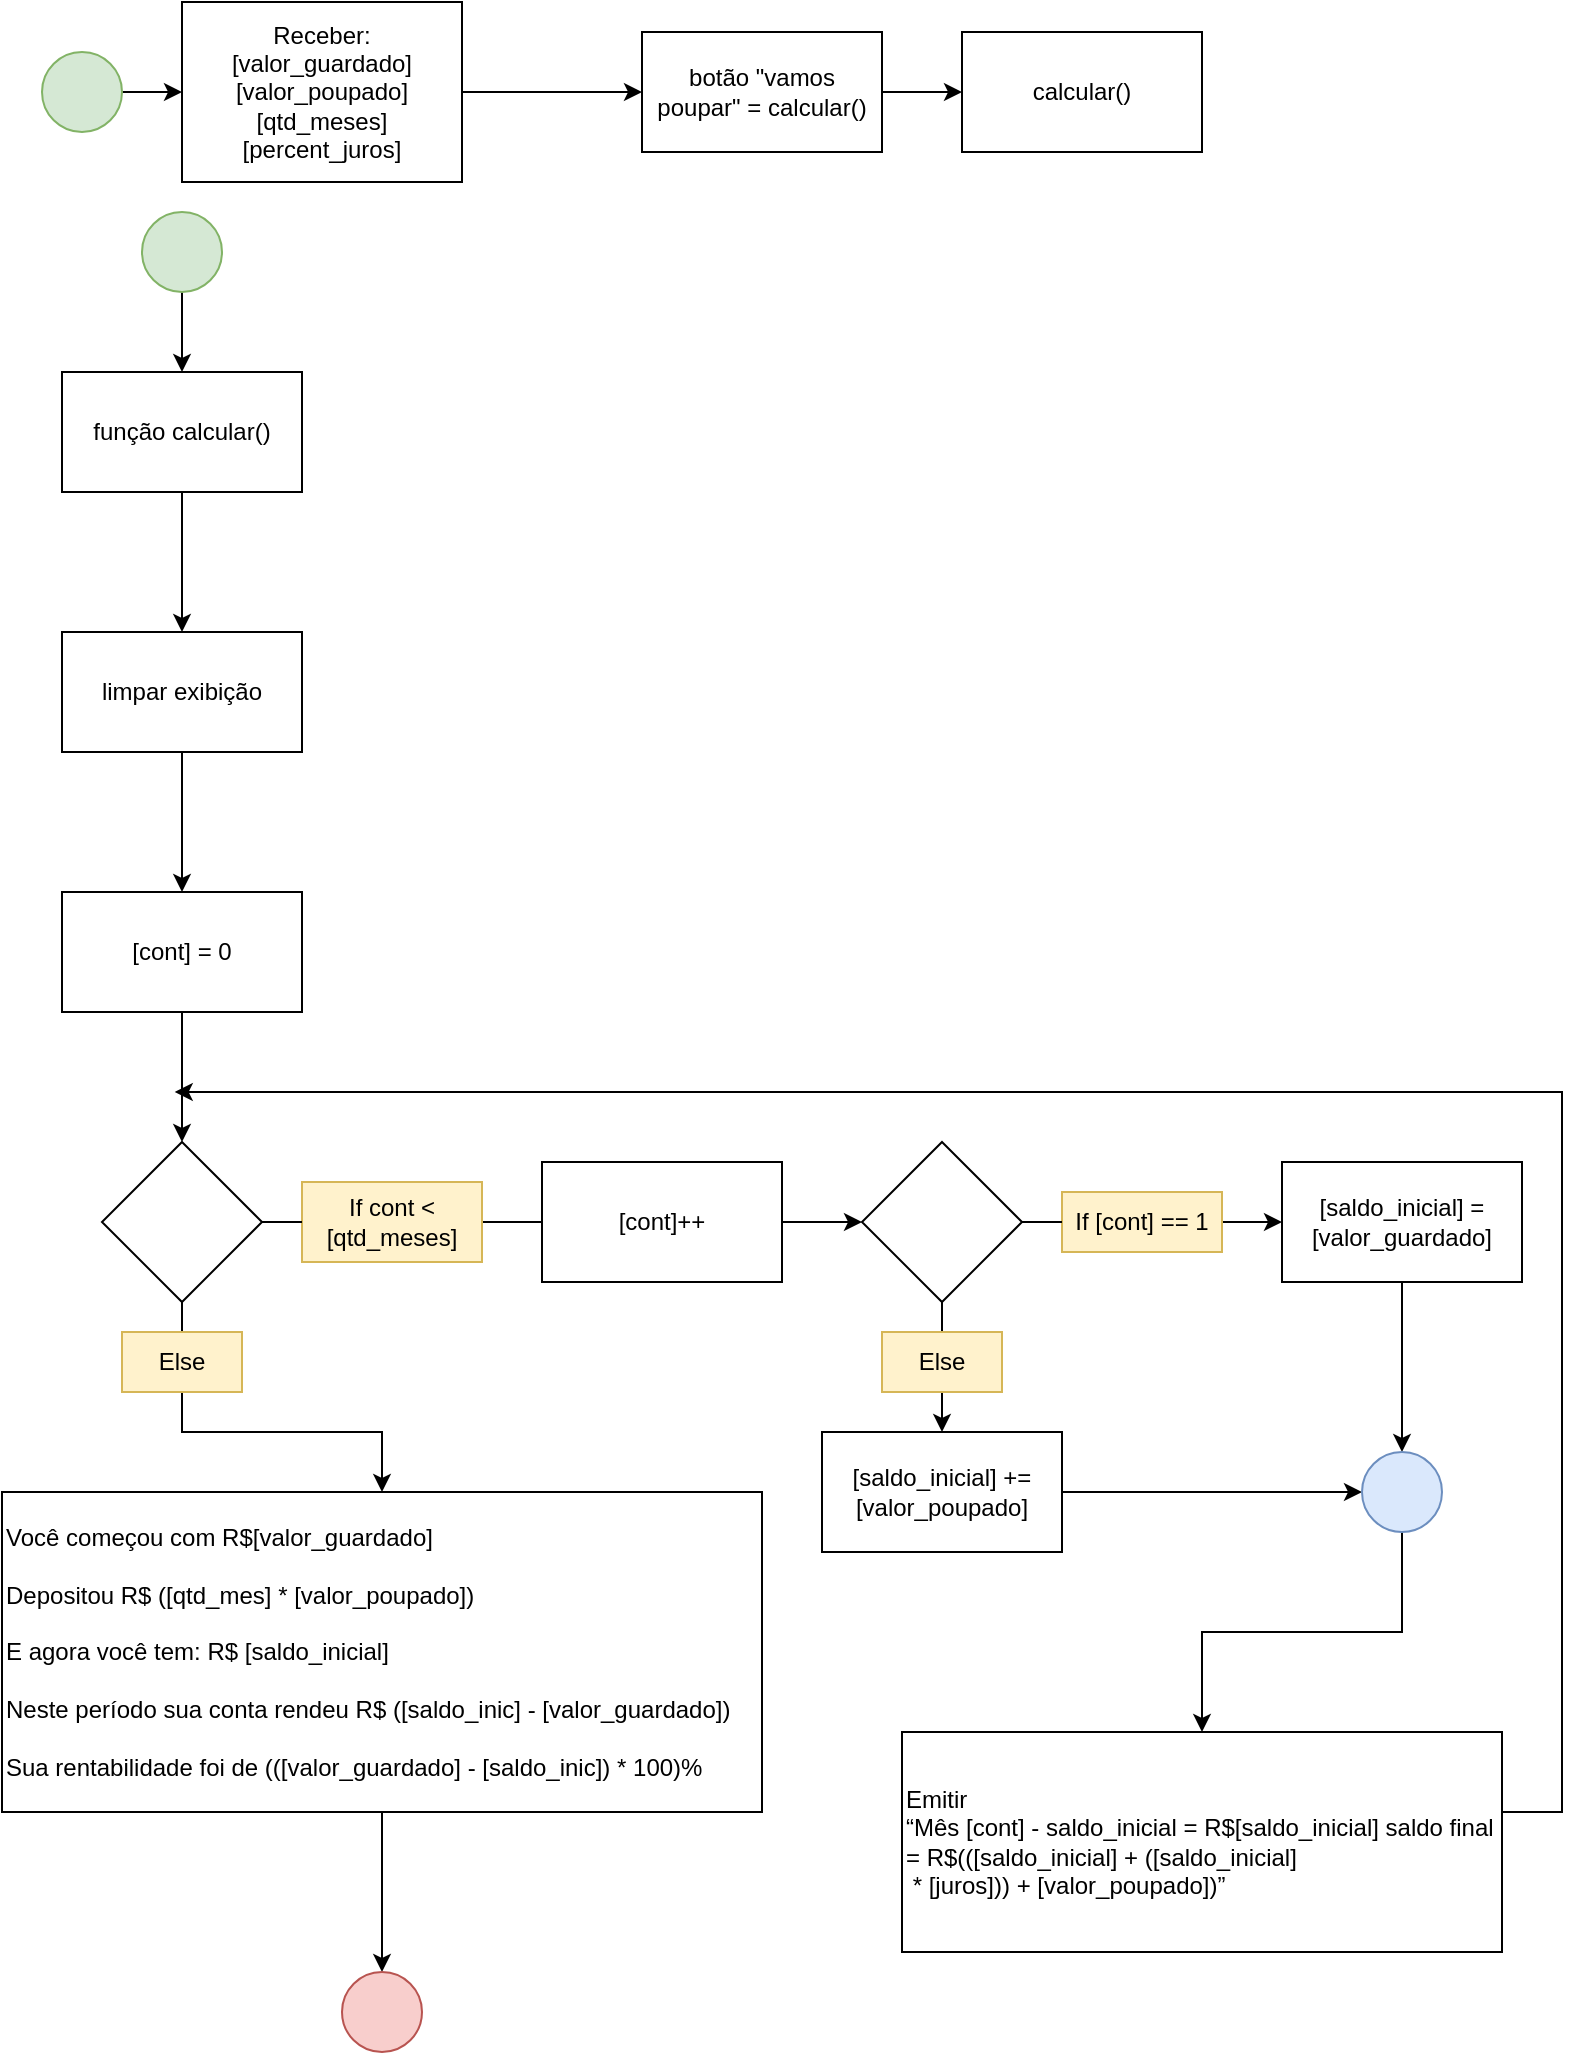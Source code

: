 <mxfile version="19.0.3" type="device"><diagram id="8QijscK_PRPNhOK7DP-N" name="Página-1"><mxGraphModel dx="868" dy="553" grid="1" gridSize="10" guides="1" tooltips="1" connect="1" arrows="1" fold="1" page="1" pageScale="1" pageWidth="827" pageHeight="1169" math="0" shadow="0"><root><mxCell id="0"/><mxCell id="1" parent="0"/><mxCell id="HTmrhJUxczRqYsQc9MUX-3" value="" style="edgeStyle=orthogonalEdgeStyle;rounded=0;orthogonalLoop=1;jettySize=auto;html=1;" parent="1" source="HTmrhJUxczRqYsQc9MUX-1" target="HTmrhJUxczRqYsQc9MUX-2" edge="1"><mxGeometry relative="1" as="geometry"/></mxCell><mxCell id="HTmrhJUxczRqYsQc9MUX-1" value="" style="ellipse;whiteSpace=wrap;html=1;aspect=fixed;fillColor=#d5e8d4;strokeColor=#82b366;" parent="1" vertex="1"><mxGeometry x="40" y="40" width="40" height="40" as="geometry"/></mxCell><mxCell id="HTmrhJUxczRqYsQc9MUX-5" value="" style="edgeStyle=orthogonalEdgeStyle;rounded=0;orthogonalLoop=1;jettySize=auto;html=1;" parent="1" source="HTmrhJUxczRqYsQc9MUX-2" target="HTmrhJUxczRqYsQc9MUX-4" edge="1"><mxGeometry relative="1" as="geometry"/></mxCell><mxCell id="HTmrhJUxczRqYsQc9MUX-2" value="Receber:&lt;br&gt;[valor_guardado]&lt;br&gt;[valor_poupado]&lt;br&gt;[qtd_meses]&lt;br&gt;[percent_juros]" style="whiteSpace=wrap;html=1;" parent="1" vertex="1"><mxGeometry x="110" y="15" width="140" height="90" as="geometry"/></mxCell><mxCell id="HTmrhJUxczRqYsQc9MUX-8" value="" style="edgeStyle=orthogonalEdgeStyle;rounded=0;orthogonalLoop=1;jettySize=auto;html=1;" parent="1" source="HTmrhJUxczRqYsQc9MUX-4" target="HTmrhJUxczRqYsQc9MUX-7" edge="1"><mxGeometry relative="1" as="geometry"/></mxCell><mxCell id="HTmrhJUxczRqYsQc9MUX-4" value="botão &quot;vamos poupar&quot;&amp;nbsp;= calcular()" style="whiteSpace=wrap;html=1;" parent="1" vertex="1"><mxGeometry x="340" y="30" width="120" height="60" as="geometry"/></mxCell><mxCell id="HTmrhJUxczRqYsQc9MUX-10" value="" style="edgeStyle=orthogonalEdgeStyle;rounded=0;orthogonalLoop=1;jettySize=auto;html=1;" parent="1" source="HTmrhJUxczRqYsQc9MUX-6" target="HTmrhJUxczRqYsQc9MUX-9" edge="1"><mxGeometry relative="1" as="geometry"/></mxCell><mxCell id="HTmrhJUxczRqYsQc9MUX-6" value="" style="ellipse;whiteSpace=wrap;html=1;aspect=fixed;fillColor=#d5e8d4;strokeColor=#82b366;" parent="1" vertex="1"><mxGeometry x="90" y="120" width="40" height="40" as="geometry"/></mxCell><mxCell id="HTmrhJUxczRqYsQc9MUX-7" value="calcular()" style="whiteSpace=wrap;html=1;" parent="1" vertex="1"><mxGeometry x="500" y="30" width="120" height="60" as="geometry"/></mxCell><mxCell id="Xc-HVeYc7KhgqyCtwGnb-12" style="edgeStyle=orthogonalEdgeStyle;rounded=0;orthogonalLoop=1;jettySize=auto;html=1;" parent="1" source="HTmrhJUxczRqYsQc9MUX-9" target="Xc-HVeYc7KhgqyCtwGnb-9" edge="1"><mxGeometry relative="1" as="geometry"/></mxCell><mxCell id="HTmrhJUxczRqYsQc9MUX-9" value="função calcular()" style="whiteSpace=wrap;html=1;" parent="1" vertex="1"><mxGeometry x="50" y="200" width="120" height="60" as="geometry"/></mxCell><mxCell id="HTmrhJUxczRqYsQc9MUX-18" value="" style="edgeStyle=orthogonalEdgeStyle;rounded=0;orthogonalLoop=1;jettySize=auto;html=1;" parent="1" source="HTmrhJUxczRqYsQc9MUX-15" target="HTmrhJUxczRqYsQc9MUX-17" edge="1"><mxGeometry relative="1" as="geometry"/></mxCell><mxCell id="HTmrhJUxczRqYsQc9MUX-15" value="[cont] = 0" style="whiteSpace=wrap;html=1;" parent="1" vertex="1"><mxGeometry x="50" y="460" width="120" height="60" as="geometry"/></mxCell><mxCell id="HTmrhJUxczRqYsQc9MUX-24" style="edgeStyle=orthogonalEdgeStyle;rounded=0;orthogonalLoop=1;jettySize=auto;html=1;startArrow=none;" parent="1" source="HTmrhJUxczRqYsQc9MUX-21" edge="1"><mxGeometry relative="1" as="geometry"><mxPoint x="310" y="625" as="targetPoint"/></mxGeometry></mxCell><mxCell id="Xc-HVeYc7KhgqyCtwGnb-4" value="" style="edgeStyle=orthogonalEdgeStyle;rounded=0;orthogonalLoop=1;jettySize=auto;html=1;" parent="1" source="HTmrhJUxczRqYsQc9MUX-17" target="Xc-HVeYc7KhgqyCtwGnb-3" edge="1"><mxGeometry relative="1" as="geometry"><Array as="points"><mxPoint x="110" y="730"/><mxPoint x="210" y="730"/></Array></mxGeometry></mxCell><mxCell id="HTmrhJUxczRqYsQc9MUX-17" value="" style="rhombus;whiteSpace=wrap;html=1;" parent="1" vertex="1"><mxGeometry x="70" y="585" width="80" height="80" as="geometry"/></mxCell><mxCell id="Xc-HVeYc7KhgqyCtwGnb-2" style="edgeStyle=orthogonalEdgeStyle;rounded=0;orthogonalLoop=1;jettySize=auto;html=1;" parent="1" source="HTmrhJUxczRqYsQc9MUX-19" edge="1"><mxGeometry relative="1" as="geometry"><mxPoint x="106.364" y="560" as="targetPoint"/><Array as="points"><mxPoint x="800" y="920"/><mxPoint x="800" y="560"/></Array></mxGeometry></mxCell><mxCell id="HTmrhJUxczRqYsQc9MUX-19" value="Emitir&lt;br&gt;“Mês [cont] - saldo_inicial = R$[saldo_inicial] saldo final = R$(([saldo_inicial] + ([saldo_inicial]&lt;br&gt;&amp;nbsp;* [juros])) + [valor_poupado])”" style="whiteSpace=wrap;html=1;align=left;" parent="1" vertex="1"><mxGeometry x="470" y="880" width="300" height="110" as="geometry"/></mxCell><mxCell id="HTmrhJUxczRqYsQc9MUX-32" style="edgeStyle=orthogonalEdgeStyle;rounded=0;orthogonalLoop=1;jettySize=auto;html=1;entryX=0;entryY=0.5;entryDx=0;entryDy=0;startArrow=none;" parent="1" source="HTmrhJUxczRqYsQc9MUX-30" target="HTmrhJUxczRqYsQc9MUX-31" edge="1"><mxGeometry relative="1" as="geometry"/></mxCell><mxCell id="HTmrhJUxczRqYsQc9MUX-35" value="" style="edgeStyle=orthogonalEdgeStyle;rounded=0;orthogonalLoop=1;jettySize=auto;html=1;" parent="1" source="HTmrhJUxczRqYsQc9MUX-23" target="HTmrhJUxczRqYsQc9MUX-34" edge="1"><mxGeometry relative="1" as="geometry"/></mxCell><mxCell id="HTmrhJUxczRqYsQc9MUX-23" value="" style="rhombus;whiteSpace=wrap;html=1;" parent="1" vertex="1"><mxGeometry x="450" y="585" width="80" height="80" as="geometry"/></mxCell><mxCell id="HTmrhJUxczRqYsQc9MUX-21" value="If cont &amp;lt; [qtd_meses]" style="text;html=1;strokeColor=#d6b656;fillColor=#fff2cc;align=center;verticalAlign=middle;whiteSpace=wrap;rounded=0;" parent="1" vertex="1"><mxGeometry x="170" y="605" width="90" height="40" as="geometry"/></mxCell><mxCell id="HTmrhJUxczRqYsQc9MUX-25" value="" style="edgeStyle=orthogonalEdgeStyle;rounded=0;orthogonalLoop=1;jettySize=auto;html=1;endArrow=none;" parent="1" source="HTmrhJUxczRqYsQc9MUX-17" target="HTmrhJUxczRqYsQc9MUX-21" edge="1"><mxGeometry relative="1" as="geometry"><mxPoint x="440" y="625" as="targetPoint"/><mxPoint x="150" y="625" as="sourcePoint"/></mxGeometry></mxCell><mxCell id="HTmrhJUxczRqYsQc9MUX-28" style="edgeStyle=orthogonalEdgeStyle;rounded=0;orthogonalLoop=1;jettySize=auto;html=1;" parent="1" source="HTmrhJUxczRqYsQc9MUX-26" target="HTmrhJUxczRqYsQc9MUX-23" edge="1"><mxGeometry relative="1" as="geometry"/></mxCell><mxCell id="HTmrhJUxczRqYsQc9MUX-26" value="[cont]++" style="rounded=0;whiteSpace=wrap;html=1;" parent="1" vertex="1"><mxGeometry x="290" y="595" width="120" height="60" as="geometry"/></mxCell><mxCell id="HTmrhJUxczRqYsQc9MUX-38" style="edgeStyle=orthogonalEdgeStyle;rounded=0;orthogonalLoop=1;jettySize=auto;html=1;" parent="1" source="HTmrhJUxczRqYsQc9MUX-31" edge="1"><mxGeometry relative="1" as="geometry"><mxPoint x="720" y="740" as="targetPoint"/></mxGeometry></mxCell><mxCell id="HTmrhJUxczRqYsQc9MUX-31" value="[saldo_inicial] = [valor_guardado]" style="rounded=0;whiteSpace=wrap;html=1;" parent="1" vertex="1"><mxGeometry x="660" y="595" width="120" height="60" as="geometry"/></mxCell><mxCell id="HTmrhJUxczRqYsQc9MUX-30" value="If [cont] == 1" style="text;html=1;strokeColor=#d6b656;fillColor=#fff2cc;align=center;verticalAlign=middle;whiteSpace=wrap;rounded=0;" parent="1" vertex="1"><mxGeometry x="550" y="610" width="80" height="30" as="geometry"/></mxCell><mxCell id="HTmrhJUxczRqYsQc9MUX-33" value="" style="edgeStyle=orthogonalEdgeStyle;rounded=0;orthogonalLoop=1;jettySize=auto;html=1;entryX=0;entryY=0.5;entryDx=0;entryDy=0;endArrow=none;" parent="1" source="HTmrhJUxczRqYsQc9MUX-23" target="HTmrhJUxczRqYsQc9MUX-30" edge="1"><mxGeometry relative="1" as="geometry"><mxPoint x="530" y="625" as="sourcePoint"/><mxPoint x="680" y="625" as="targetPoint"/></mxGeometry></mxCell><mxCell id="HTmrhJUxczRqYsQc9MUX-37" style="edgeStyle=orthogonalEdgeStyle;rounded=0;orthogonalLoop=1;jettySize=auto;html=1;" parent="1" source="HTmrhJUxczRqYsQc9MUX-34" target="HTmrhJUxczRqYsQc9MUX-39" edge="1"><mxGeometry relative="1" as="geometry"><mxPoint x="700" y="760" as="targetPoint"/></mxGeometry></mxCell><mxCell id="HTmrhJUxczRqYsQc9MUX-34" value="[saldo_inicial] += [valor_poupado]" style="whiteSpace=wrap;html=1;" parent="1" vertex="1"><mxGeometry x="430" y="730" width="120" height="60" as="geometry"/></mxCell><mxCell id="HTmrhJUxczRqYsQc9MUX-36" value="Else" style="text;html=1;strokeColor=#d6b656;fillColor=#fff2cc;align=center;verticalAlign=middle;whiteSpace=wrap;rounded=0;" parent="1" vertex="1"><mxGeometry x="460" y="680" width="60" height="30" as="geometry"/></mxCell><mxCell id="Xc-HVeYc7KhgqyCtwGnb-1" style="edgeStyle=orthogonalEdgeStyle;rounded=0;orthogonalLoop=1;jettySize=auto;html=1;" parent="1" source="HTmrhJUxczRqYsQc9MUX-39" target="HTmrhJUxczRqYsQc9MUX-19" edge="1"><mxGeometry relative="1" as="geometry"/></mxCell><mxCell id="HTmrhJUxczRqYsQc9MUX-39" value="" style="ellipse;whiteSpace=wrap;html=1;aspect=fixed;fillColor=#dae8fc;strokeColor=#6c8ebf;" parent="1" vertex="1"><mxGeometry x="700" y="740" width="40" height="40" as="geometry"/></mxCell><mxCell id="Xc-HVeYc7KhgqyCtwGnb-7" value="" style="edgeStyle=orthogonalEdgeStyle;rounded=0;orthogonalLoop=1;jettySize=auto;html=1;" parent="1" source="Xc-HVeYc7KhgqyCtwGnb-3" target="Xc-HVeYc7KhgqyCtwGnb-6" edge="1"><mxGeometry relative="1" as="geometry"/></mxCell><mxCell id="Xc-HVeYc7KhgqyCtwGnb-3" value="Você começou com R$[valor_guardado]&lt;br&gt;&lt;br&gt; Depositou R$ ([qtd_mes] * [valor_poupado])&lt;br&gt;&lt;br&gt; E agora você tem: R$ [saldo_inicial]&lt;br&gt;&lt;br&gt; Neste período sua conta rendeu R$ ([saldo_inic] - [valor_guardado])&lt;br&gt;&lt;br&gt; Sua rentabilidade foi de (([valor_guardado] - [saldo_inic]) * 100)%" style="whiteSpace=wrap;html=1;align=left;" parent="1" vertex="1"><mxGeometry x="20" y="760" width="380" height="160" as="geometry"/></mxCell><mxCell id="Xc-HVeYc7KhgqyCtwGnb-5" value="Else" style="text;html=1;strokeColor=#d6b656;fillColor=#fff2cc;align=center;verticalAlign=middle;whiteSpace=wrap;rounded=0;" parent="1" vertex="1"><mxGeometry x="80" y="680" width="60" height="30" as="geometry"/></mxCell><mxCell id="Xc-HVeYc7KhgqyCtwGnb-6" value="" style="ellipse;whiteSpace=wrap;html=1;align=left;fillColor=#f8cecc;strokeColor=#b85450;" parent="1" vertex="1"><mxGeometry x="190" y="1000" width="40" height="40" as="geometry"/></mxCell><mxCell id="Xc-HVeYc7KhgqyCtwGnb-11" style="edgeStyle=orthogonalEdgeStyle;rounded=0;orthogonalLoop=1;jettySize=auto;html=1;" parent="1" source="Xc-HVeYc7KhgqyCtwGnb-9" target="HTmrhJUxczRqYsQc9MUX-15" edge="1"><mxGeometry relative="1" as="geometry"/></mxCell><mxCell id="Xc-HVeYc7KhgqyCtwGnb-9" value="limpar exibição" style="rounded=0;whiteSpace=wrap;html=1;" parent="1" vertex="1"><mxGeometry x="50" y="330" width="120" height="60" as="geometry"/></mxCell></root></mxGraphModel></diagram></mxfile>